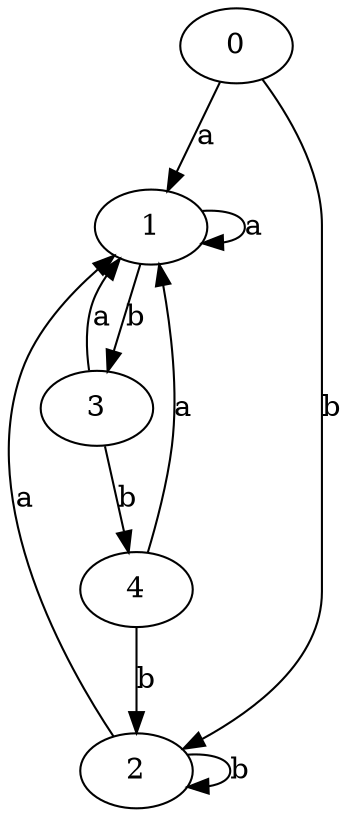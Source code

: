 digraph G {
0 -> 1[label="a"]
0 -> 2[label="b"]
1 -> 1[label="a"]
1 -> 3[label="b"]
2 -> 1[label="a"]
2 -> 2[label="b"]
3 -> 1[label="a"]
3 -> 4[label="b"]
4 -> 1[label="a"]
4 -> 2[label="b"]
}